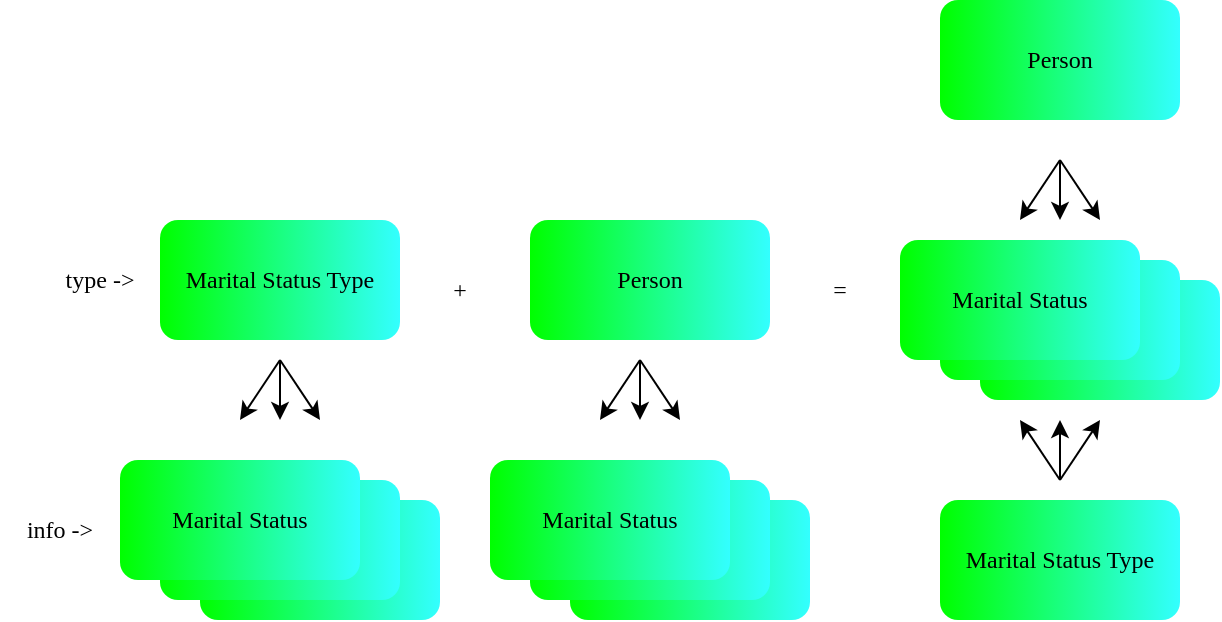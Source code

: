 <mxfile version="27.0.9">
  <diagram name="type+info" id="eePXpOUuQC8d_AYLnzb8">
    <mxGraphModel dx="1042" dy="626" grid="1" gridSize="10" guides="1" tooltips="1" connect="1" arrows="1" fold="1" page="1" pageScale="1" pageWidth="850" pageHeight="1100" math="0" shadow="0">
      <root>
        <mxCell id="0" />
        <mxCell id="1" parent="0" />
        <mxCell id="bzS-adOG35HZKn3pG9xJ-1" value="Marital Status Type" style="rounded=1;whiteSpace=wrap;html=1;gradientColor=#33FFFF;strokeColor=none;gradientDirection=east;fillColor=#00FF00;fontFamily=Tahoma;" vertex="1" parent="1">
          <mxGeometry x="100" y="170" width="120" height="60" as="geometry" />
        </mxCell>
        <mxCell id="bvwJIkXtagRA7orxsXyL-6" value="Marital Status" style="rounded=1;whiteSpace=wrap;html=1;gradientColor=#33FFFF;strokeColor=none;gradientDirection=east;fillColor=#00FF00;fontFamily=Tahoma;" vertex="1" parent="1">
          <mxGeometry x="120" y="310" width="120" height="60" as="geometry" />
        </mxCell>
        <mxCell id="bvwJIkXtagRA7orxsXyL-8" value="Marital Status" style="rounded=1;whiteSpace=wrap;html=1;gradientColor=#33FFFF;strokeColor=none;gradientDirection=east;fillColor=#00FF00;fontFamily=Tahoma;" vertex="1" parent="1">
          <mxGeometry x="100" y="300" width="120" height="60" as="geometry" />
        </mxCell>
        <mxCell id="bvwJIkXtagRA7orxsXyL-9" value="Marital Status" style="rounded=1;whiteSpace=wrap;html=1;gradientColor=#33FFFF;strokeColor=none;gradientDirection=east;fillColor=#00FF00;fontFamily=Tahoma;" vertex="1" parent="1">
          <mxGeometry x="80" y="290" width="120" height="60" as="geometry" />
        </mxCell>
        <mxCell id="po4NwyveoDuDD6JC0kWP-1" value="Person" style="rounded=1;whiteSpace=wrap;html=1;gradientColor=#33FFFF;strokeColor=none;gradientDirection=east;fillColor=#00FF00;fontFamily=Tahoma;" vertex="1" parent="1">
          <mxGeometry x="285" y="170" width="120" height="60" as="geometry" />
        </mxCell>
        <mxCell id="po4NwyveoDuDD6JC0kWP-2" value="Marital Status" style="rounded=1;whiteSpace=wrap;html=1;gradientColor=#33FFFF;strokeColor=none;gradientDirection=east;fillColor=#00FF00;fontFamily=Tahoma;" vertex="1" parent="1">
          <mxGeometry x="305" y="310" width="120" height="60" as="geometry" />
        </mxCell>
        <mxCell id="po4NwyveoDuDD6JC0kWP-3" value="Marital Status" style="rounded=1;whiteSpace=wrap;html=1;gradientColor=#33FFFF;strokeColor=none;gradientDirection=east;fillColor=#00FF00;fontFamily=Tahoma;" vertex="1" parent="1">
          <mxGeometry x="285" y="300" width="120" height="60" as="geometry" />
        </mxCell>
        <mxCell id="po4NwyveoDuDD6JC0kWP-4" value="Marital Status" style="rounded=1;whiteSpace=wrap;html=1;gradientColor=#33FFFF;strokeColor=none;gradientDirection=east;fillColor=#00FF00;fontFamily=Tahoma;" vertex="1" parent="1">
          <mxGeometry x="265" y="290" width="120" height="60" as="geometry" />
        </mxCell>
        <mxCell id="po4NwyveoDuDD6JC0kWP-5" value="Person" style="rounded=1;whiteSpace=wrap;html=1;gradientColor=#33FFFF;strokeColor=none;gradientDirection=east;fillColor=#00FF00;fontFamily=Tahoma;" vertex="1" parent="1">
          <mxGeometry x="490" y="60" width="120" height="60" as="geometry" />
        </mxCell>
        <mxCell id="po4NwyveoDuDD6JC0kWP-6" value="Marital Status" style="rounded=1;whiteSpace=wrap;html=1;gradientColor=#33FFFF;strokeColor=none;gradientDirection=east;fillColor=#00FF00;fontFamily=Tahoma;" vertex="1" parent="1">
          <mxGeometry x="510" y="200" width="120" height="60" as="geometry" />
        </mxCell>
        <mxCell id="po4NwyveoDuDD6JC0kWP-7" value="Marital Status" style="rounded=1;whiteSpace=wrap;html=1;gradientColor=#33FFFF;strokeColor=none;gradientDirection=east;fillColor=#00FF00;fontFamily=Tahoma;" vertex="1" parent="1">
          <mxGeometry x="490" y="190" width="120" height="60" as="geometry" />
        </mxCell>
        <mxCell id="po4NwyveoDuDD6JC0kWP-8" value="Marital Status" style="rounded=1;whiteSpace=wrap;html=1;gradientColor=#33FFFF;strokeColor=none;gradientDirection=east;fillColor=#00FF00;fontFamily=Tahoma;" vertex="1" parent="1">
          <mxGeometry x="470" y="180" width="120" height="60" as="geometry" />
        </mxCell>
        <mxCell id="po4NwyveoDuDD6JC0kWP-9" value="Marital Status Type" style="rounded=1;whiteSpace=wrap;html=1;gradientColor=#33FFFF;strokeColor=none;gradientDirection=east;fillColor=#00FF00;fontFamily=Tahoma;" vertex="1" parent="1">
          <mxGeometry x="490" y="310" width="120" height="60" as="geometry" />
        </mxCell>
        <mxCell id="po4NwyveoDuDD6JC0kWP-10" value="+" style="text;html=1;align=center;verticalAlign=middle;whiteSpace=wrap;rounded=0;fontFamily=Tahoma;fontSize=12;fontColor=default;" vertex="1" parent="1">
          <mxGeometry x="220" y="190" width="60" height="30" as="geometry" />
        </mxCell>
        <mxCell id="po4NwyveoDuDD6JC0kWP-11" value="=" style="text;html=1;align=center;verticalAlign=middle;whiteSpace=wrap;rounded=0;fontFamily=Tahoma;fontSize=12;fontColor=default;" vertex="1" parent="1">
          <mxGeometry x="410" y="190" width="60" height="30" as="geometry" />
        </mxCell>
        <mxCell id="po4NwyveoDuDD6JC0kWP-12" value="info -&amp;gt;" style="text;html=1;align=center;verticalAlign=middle;whiteSpace=wrap;rounded=0;fontFamily=Tahoma;fontSize=12;fontColor=default;" vertex="1" parent="1">
          <mxGeometry x="20" y="310" width="60" height="30" as="geometry" />
        </mxCell>
        <mxCell id="po4NwyveoDuDD6JC0kWP-13" value="type -&amp;gt;" style="text;html=1;align=center;verticalAlign=middle;whiteSpace=wrap;rounded=0;fontFamily=Tahoma;fontSize=12;fontColor=default;" vertex="1" parent="1">
          <mxGeometry x="40" y="185" width="60" height="30" as="geometry" />
        </mxCell>
        <mxCell id="po4NwyveoDuDD6JC0kWP-15" value="" style="endArrow=classic;html=1;rounded=0;fontFamily=Tahoma;fontSize=12;fontColor=default;" edge="1" parent="1">
          <mxGeometry width="50" height="50" relative="1" as="geometry">
            <mxPoint x="160" y="240" as="sourcePoint" />
            <mxPoint x="160" y="270" as="targetPoint" />
          </mxGeometry>
        </mxCell>
        <mxCell id="po4NwyveoDuDD6JC0kWP-19" value="" style="endArrow=classic;html=1;rounded=0;fontFamily=Tahoma;fontSize=12;fontColor=default;" edge="1" parent="1">
          <mxGeometry width="50" height="50" relative="1" as="geometry">
            <mxPoint x="160" y="240" as="sourcePoint" />
            <mxPoint x="180" y="270" as="targetPoint" />
          </mxGeometry>
        </mxCell>
        <mxCell id="po4NwyveoDuDD6JC0kWP-21" value="" style="endArrow=classic;html=1;rounded=0;fontFamily=Tahoma;fontSize=12;fontColor=default;" edge="1" parent="1">
          <mxGeometry width="50" height="50" relative="1" as="geometry">
            <mxPoint x="160" y="240" as="sourcePoint" />
            <mxPoint x="140" y="270" as="targetPoint" />
          </mxGeometry>
        </mxCell>
        <mxCell id="po4NwyveoDuDD6JC0kWP-22" value="" style="endArrow=classic;html=1;rounded=0;fontFamily=Tahoma;fontSize=12;fontColor=default;" edge="1" parent="1">
          <mxGeometry width="50" height="50" relative="1" as="geometry">
            <mxPoint x="340" y="240" as="sourcePoint" />
            <mxPoint x="340" y="270" as="targetPoint" />
          </mxGeometry>
        </mxCell>
        <mxCell id="po4NwyveoDuDD6JC0kWP-23" value="" style="endArrow=classic;html=1;rounded=0;fontFamily=Tahoma;fontSize=12;fontColor=default;" edge="1" parent="1">
          <mxGeometry width="50" height="50" relative="1" as="geometry">
            <mxPoint x="340" y="240" as="sourcePoint" />
            <mxPoint x="360" y="270" as="targetPoint" />
          </mxGeometry>
        </mxCell>
        <mxCell id="po4NwyveoDuDD6JC0kWP-24" value="" style="endArrow=classic;html=1;rounded=0;fontFamily=Tahoma;fontSize=12;fontColor=default;" edge="1" parent="1">
          <mxGeometry width="50" height="50" relative="1" as="geometry">
            <mxPoint x="340" y="240" as="sourcePoint" />
            <mxPoint x="320" y="270" as="targetPoint" />
          </mxGeometry>
        </mxCell>
        <mxCell id="po4NwyveoDuDD6JC0kWP-25" value="" style="endArrow=classic;html=1;rounded=0;fontFamily=Tahoma;fontSize=12;fontColor=default;" edge="1" parent="1">
          <mxGeometry width="50" height="50" relative="1" as="geometry">
            <mxPoint x="550" y="140" as="sourcePoint" />
            <mxPoint x="550" y="170" as="targetPoint" />
          </mxGeometry>
        </mxCell>
        <mxCell id="po4NwyveoDuDD6JC0kWP-26" value="" style="endArrow=classic;html=1;rounded=0;fontFamily=Tahoma;fontSize=12;fontColor=default;" edge="1" parent="1">
          <mxGeometry width="50" height="50" relative="1" as="geometry">
            <mxPoint x="550" y="140" as="sourcePoint" />
            <mxPoint x="570" y="170" as="targetPoint" />
          </mxGeometry>
        </mxCell>
        <mxCell id="po4NwyveoDuDD6JC0kWP-27" value="" style="endArrow=classic;html=1;rounded=0;fontFamily=Tahoma;fontSize=12;fontColor=default;" edge="1" parent="1">
          <mxGeometry width="50" height="50" relative="1" as="geometry">
            <mxPoint x="550" y="140" as="sourcePoint" />
            <mxPoint x="530" y="170" as="targetPoint" />
          </mxGeometry>
        </mxCell>
        <mxCell id="po4NwyveoDuDD6JC0kWP-31" value="" style="endArrow=classic;html=1;rounded=0;fontFamily=Tahoma;fontSize=12;fontColor=default;" edge="1" parent="1">
          <mxGeometry width="50" height="50" relative="1" as="geometry">
            <mxPoint x="550" y="300" as="sourcePoint" />
            <mxPoint x="550" y="270" as="targetPoint" />
          </mxGeometry>
        </mxCell>
        <mxCell id="po4NwyveoDuDD6JC0kWP-34" value="" style="endArrow=classic;html=1;rounded=0;fontFamily=Tahoma;fontSize=12;fontColor=default;" edge="1" parent="1">
          <mxGeometry width="50" height="50" relative="1" as="geometry">
            <mxPoint x="550" y="300" as="sourcePoint" />
            <mxPoint x="530" y="270" as="targetPoint" />
          </mxGeometry>
        </mxCell>
        <mxCell id="po4NwyveoDuDD6JC0kWP-35" value="" style="endArrow=classic;html=1;rounded=0;fontFamily=Tahoma;fontSize=12;fontColor=default;" edge="1" parent="1">
          <mxGeometry width="50" height="50" relative="1" as="geometry">
            <mxPoint x="550" y="300" as="sourcePoint" />
            <mxPoint x="570" y="270" as="targetPoint" />
          </mxGeometry>
        </mxCell>
      </root>
    </mxGraphModel>
  </diagram>
</mxfile>
